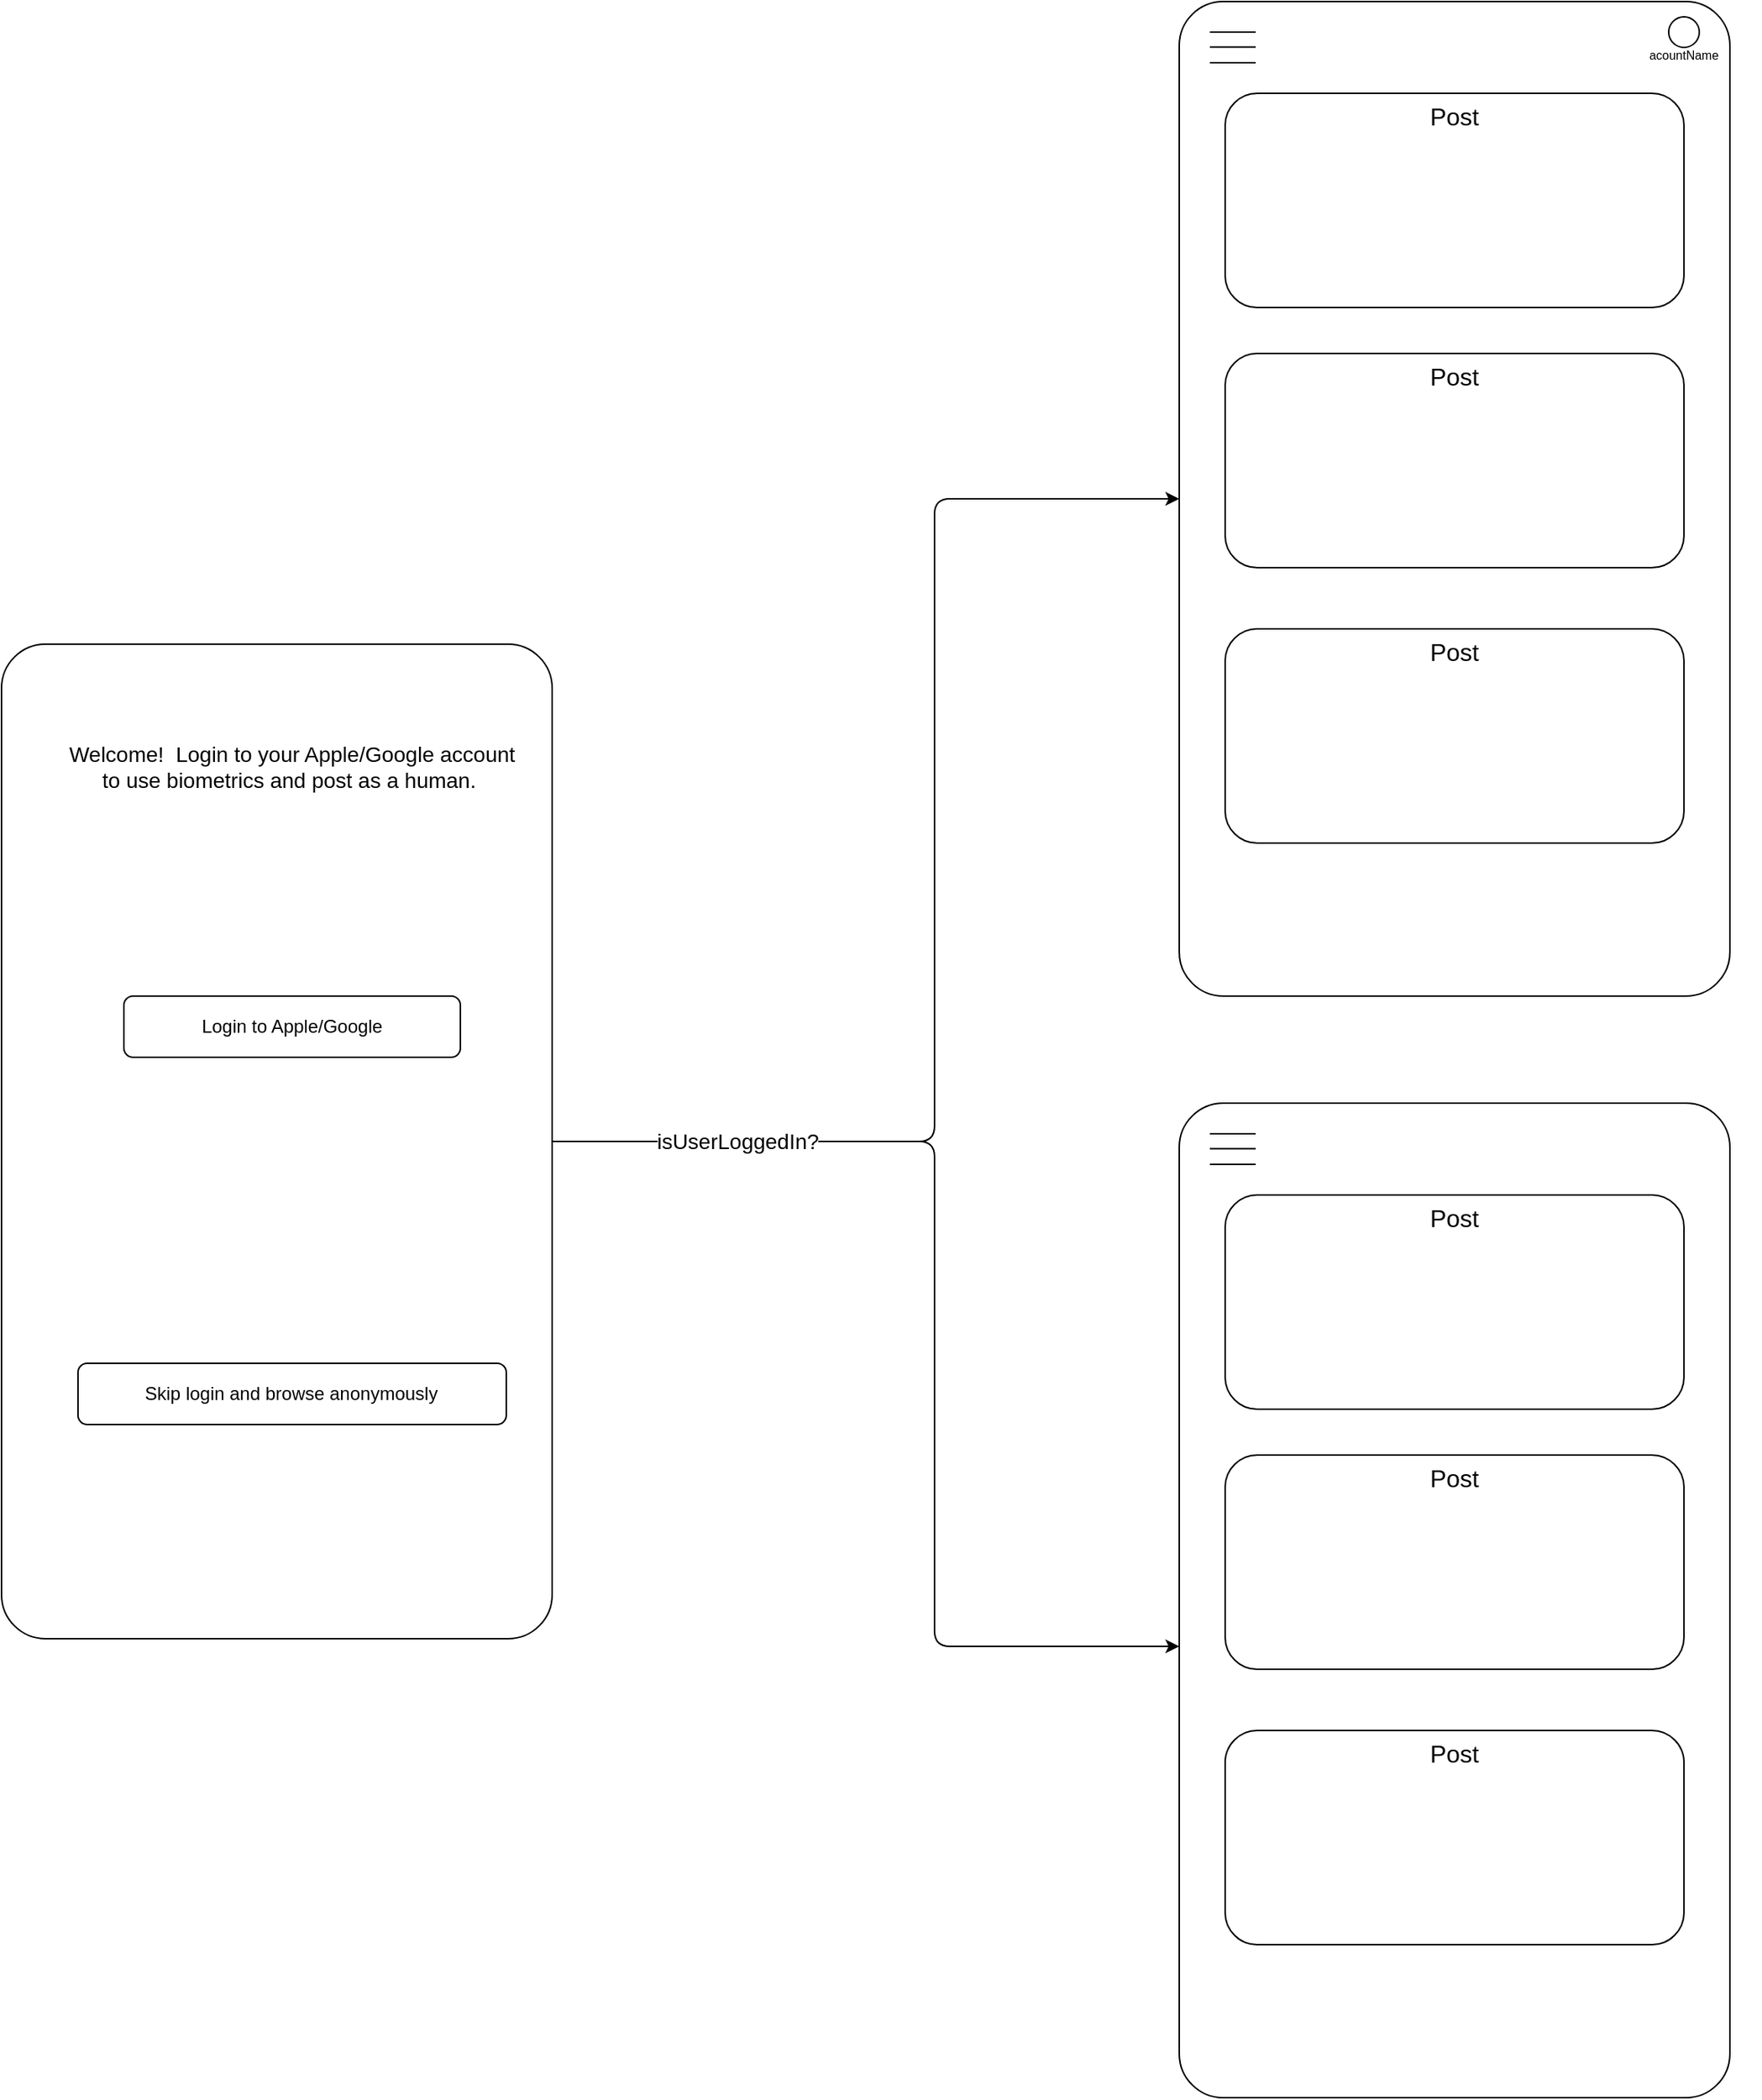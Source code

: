 <mxfile>
    <diagram id="YHAMljgCTWBss-dD3llX" name="Page-1">
        <mxGraphModel dx="1454" dy="1555" grid="1" gridSize="10" guides="1" tooltips="1" connect="1" arrows="1" fold="1" page="1" pageScale="1" pageWidth="850" pageHeight="1100" math="0" shadow="0">
            <root>
                <mxCell id="0"/>
                <mxCell id="1" parent="0"/>
                <mxCell id="8" style="edgeStyle=none;html=1;exitX=1;exitY=0.5;exitDx=0;exitDy=0;entryX=0;entryY=0.5;entryDx=0;entryDy=0;" edge="1" parent="1" source="3" target="7">
                    <mxGeometry relative="1" as="geometry">
                        <Array as="points">
                            <mxPoint x="330" y="-35"/>
                            <mxPoint x="330" y="-455"/>
                        </Array>
                    </mxGeometry>
                </mxCell>
                <mxCell id="14" style="edgeStyle=none;html=1;entryX=0;entryY=0.5;entryDx=0;entryDy=0;fontSize=14;" edge="1" parent="1" source="3">
                    <mxGeometry relative="1" as="geometry">
                        <mxPoint x="490" y="295" as="targetPoint"/>
                        <Array as="points">
                            <mxPoint x="330" y="-35"/>
                            <mxPoint x="330" y="295"/>
                        </Array>
                    </mxGeometry>
                </mxCell>
                <mxCell id="15" value="isUserLoggedIn?" style="edgeLabel;html=1;align=center;verticalAlign=middle;resizable=0;points=[];fontSize=14;" vertex="1" connectable="0" parent="14">
                    <mxGeometry x="-0.788" relative="1" as="geometry">
                        <mxPoint x="42" as="offset"/>
                    </mxGeometry>
                </mxCell>
                <mxCell id="36" value="" style="group" vertex="1" connectable="0" parent="1">
                    <mxGeometry x="490" y="-780" width="380" height="650" as="geometry"/>
                </mxCell>
                <mxCell id="7" value="" style="rounded=1;whiteSpace=wrap;html=1;arcSize=8;" vertex="1" parent="36">
                    <mxGeometry width="360" height="650" as="geometry"/>
                </mxCell>
                <mxCell id="23" value="" style="group" vertex="1" connectable="0" parent="36">
                    <mxGeometry x="280" y="10" width="100" height="40" as="geometry"/>
                </mxCell>
                <mxCell id="12" value="" style="ellipse;whiteSpace=wrap;html=1;fontSize=14;" vertex="1" parent="23">
                    <mxGeometry x="40" width="20" height="20" as="geometry"/>
                </mxCell>
                <mxCell id="18" value="acountName" style="text;strokeColor=none;align=center;fillColor=none;html=1;verticalAlign=middle;whiteSpace=wrap;rounded=0;fontSize=8;" vertex="1" parent="23">
                    <mxGeometry y="10" width="100" height="30" as="geometry"/>
                </mxCell>
                <mxCell id="24" value="" style="rounded=1;whiteSpace=wrap;html=1;fontSize=8;" vertex="1" parent="36">
                    <mxGeometry x="30" y="60" width="300" height="140" as="geometry"/>
                </mxCell>
                <mxCell id="25" value="Post" style="text;strokeColor=none;align=center;fillColor=none;html=1;verticalAlign=middle;whiteSpace=wrap;rounded=0;fontSize=16;" vertex="1" parent="36">
                    <mxGeometry x="150" y="60" width="60" height="30" as="geometry"/>
                </mxCell>
                <mxCell id="26" value="" style="rounded=1;whiteSpace=wrap;html=1;fontSize=8;" vertex="1" parent="36">
                    <mxGeometry x="30" y="230" width="300" height="140" as="geometry"/>
                </mxCell>
                <mxCell id="27" value="Post" style="text;strokeColor=none;align=center;fillColor=none;html=1;verticalAlign=middle;whiteSpace=wrap;rounded=0;fontSize=16;" vertex="1" parent="36">
                    <mxGeometry x="150" y="230" width="60" height="30" as="geometry"/>
                </mxCell>
                <mxCell id="28" value="" style="rounded=1;whiteSpace=wrap;html=1;fontSize=8;" vertex="1" parent="36">
                    <mxGeometry x="30" y="410" width="300" height="140" as="geometry"/>
                </mxCell>
                <mxCell id="29" value="Post" style="text;strokeColor=none;align=center;fillColor=none;html=1;verticalAlign=middle;whiteSpace=wrap;rounded=0;fontSize=16;" vertex="1" parent="36">
                    <mxGeometry x="150" y="410" width="60" height="30" as="geometry"/>
                </mxCell>
                <mxCell id="32" value="" style="edgeStyle=none;orthogonalLoop=1;jettySize=auto;html=1;fontSize=16;endArrow=none;endFill=0;" edge="1" parent="36">
                    <mxGeometry width="80" relative="1" as="geometry">
                        <mxPoint x="20" y="20" as="sourcePoint"/>
                        <mxPoint x="50" y="20" as="targetPoint"/>
                        <Array as="points"/>
                    </mxGeometry>
                </mxCell>
                <mxCell id="34" value="" style="edgeStyle=none;orthogonalLoop=1;jettySize=auto;html=1;fontSize=16;endArrow=none;endFill=0;" edge="1" parent="36">
                    <mxGeometry width="80" relative="1" as="geometry">
                        <mxPoint x="20" y="29.78" as="sourcePoint"/>
                        <mxPoint x="50" y="29.78" as="targetPoint"/>
                        <Array as="points"/>
                    </mxGeometry>
                </mxCell>
                <mxCell id="35" value="" style="edgeStyle=none;orthogonalLoop=1;jettySize=auto;html=1;fontSize=16;endArrow=none;endFill=0;" edge="1" parent="36">
                    <mxGeometry width="80" relative="1" as="geometry">
                        <mxPoint x="20" y="40" as="sourcePoint"/>
                        <mxPoint x="50" y="40" as="targetPoint"/>
                        <Array as="points"/>
                    </mxGeometry>
                </mxCell>
                <mxCell id="37" value="" style="group" vertex="1" connectable="0" parent="1">
                    <mxGeometry x="490" y="-60" width="380" height="650" as="geometry"/>
                </mxCell>
                <mxCell id="38" value="" style="rounded=1;whiteSpace=wrap;html=1;arcSize=8;" vertex="1" parent="37">
                    <mxGeometry width="360" height="650" as="geometry"/>
                </mxCell>
                <mxCell id="42" value="" style="rounded=1;whiteSpace=wrap;html=1;fontSize=8;" vertex="1" parent="37">
                    <mxGeometry x="30" y="60" width="300" height="140" as="geometry"/>
                </mxCell>
                <mxCell id="43" value="Post" style="text;strokeColor=none;align=center;fillColor=none;html=1;verticalAlign=middle;whiteSpace=wrap;rounded=0;fontSize=16;" vertex="1" parent="37">
                    <mxGeometry x="150" y="60" width="60" height="30" as="geometry"/>
                </mxCell>
                <mxCell id="44" value="" style="rounded=1;whiteSpace=wrap;html=1;fontSize=8;" vertex="1" parent="37">
                    <mxGeometry x="30" y="230" width="300" height="140" as="geometry"/>
                </mxCell>
                <mxCell id="45" value="Post" style="text;strokeColor=none;align=center;fillColor=none;html=1;verticalAlign=middle;whiteSpace=wrap;rounded=0;fontSize=16;" vertex="1" parent="37">
                    <mxGeometry x="150" y="230" width="60" height="30" as="geometry"/>
                </mxCell>
                <mxCell id="46" value="" style="rounded=1;whiteSpace=wrap;html=1;fontSize=8;" vertex="1" parent="37">
                    <mxGeometry x="30" y="410" width="300" height="140" as="geometry"/>
                </mxCell>
                <mxCell id="47" value="Post" style="text;strokeColor=none;align=center;fillColor=none;html=1;verticalAlign=middle;whiteSpace=wrap;rounded=0;fontSize=16;" vertex="1" parent="37">
                    <mxGeometry x="150" y="410" width="60" height="30" as="geometry"/>
                </mxCell>
                <mxCell id="48" value="" style="edgeStyle=none;orthogonalLoop=1;jettySize=auto;html=1;fontSize=16;endArrow=none;endFill=0;" edge="1" parent="37">
                    <mxGeometry width="80" relative="1" as="geometry">
                        <mxPoint x="20" y="20" as="sourcePoint"/>
                        <mxPoint x="50" y="20" as="targetPoint"/>
                        <Array as="points"/>
                    </mxGeometry>
                </mxCell>
                <mxCell id="49" value="" style="edgeStyle=none;orthogonalLoop=1;jettySize=auto;html=1;fontSize=16;endArrow=none;endFill=0;" edge="1" parent="37">
                    <mxGeometry width="80" relative="1" as="geometry">
                        <mxPoint x="20" y="29.78" as="sourcePoint"/>
                        <mxPoint x="50" y="29.78" as="targetPoint"/>
                        <Array as="points"/>
                    </mxGeometry>
                </mxCell>
                <mxCell id="50" value="" style="edgeStyle=none;orthogonalLoop=1;jettySize=auto;html=1;fontSize=16;endArrow=none;endFill=0;" edge="1" parent="37">
                    <mxGeometry width="80" relative="1" as="geometry">
                        <mxPoint x="20" y="40" as="sourcePoint"/>
                        <mxPoint x="50" y="40" as="targetPoint"/>
                        <Array as="points"/>
                    </mxGeometry>
                </mxCell>
                <mxCell id="51" value="" style="group" vertex="1" connectable="0" parent="1">
                    <mxGeometry x="-280" y="-360" width="360" height="650" as="geometry"/>
                </mxCell>
                <mxCell id="3" value="" style="rounded=1;whiteSpace=wrap;html=1;arcSize=8;" vertex="1" parent="51">
                    <mxGeometry width="360" height="650" as="geometry"/>
                </mxCell>
                <mxCell id="5" value="Login to Apple/Google" style="rounded=1;whiteSpace=wrap;html=1;" vertex="1" parent="51">
                    <mxGeometry x="80" y="230" width="220" height="40" as="geometry"/>
                </mxCell>
                <mxCell id="6" value="Welcome!&amp;nbsp; Login to your Apple/Google account to use biometrics and post as a human.&amp;nbsp;" style="text;strokeColor=none;align=center;fillColor=none;html=1;verticalAlign=middle;whiteSpace=wrap;rounded=0;fontSize=14;" vertex="1" parent="51">
                    <mxGeometry x="40" y="30" width="300" height="100" as="geometry"/>
                </mxCell>
                <mxCell id="11" value="" style="group" vertex="1" connectable="0" parent="51">
                    <mxGeometry x="50" y="470" width="280" height="40" as="geometry"/>
                </mxCell>
                <mxCell id="10" value="" style="rounded=1;whiteSpace=wrap;html=1;" vertex="1" parent="11">
                    <mxGeometry width="280" height="40" as="geometry"/>
                </mxCell>
                <mxCell id="9" value="Skip login and browse anonymously" style="text;strokeColor=none;align=center;fillColor=none;html=1;verticalAlign=middle;whiteSpace=wrap;rounded=0;" vertex="1" parent="11">
                    <mxGeometry x="25.455" y="5" width="229.091" height="30" as="geometry"/>
                </mxCell>
            </root>
        </mxGraphModel>
    </diagram>
</mxfile>